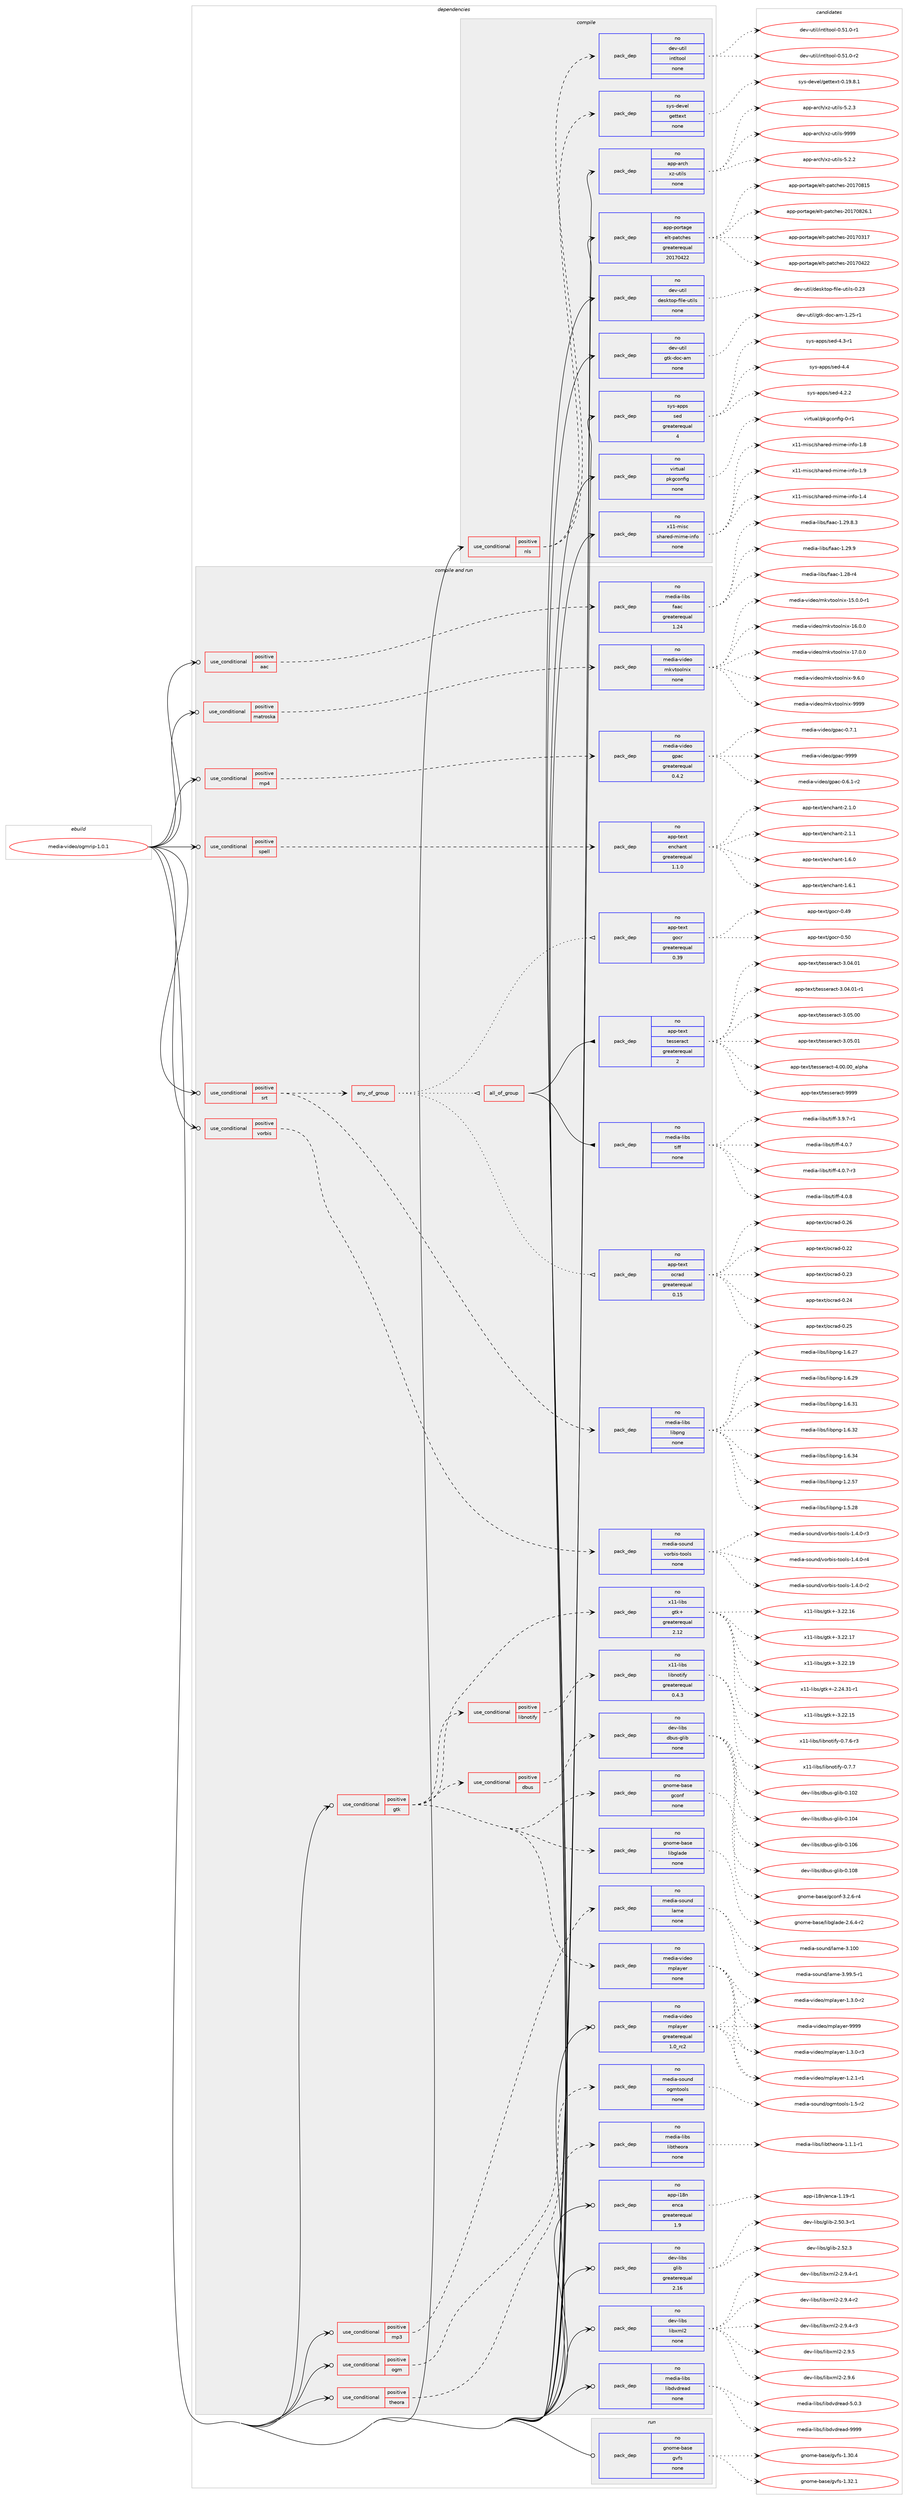 digraph prolog {

# *************
# Graph options
# *************

newrank=true;
concentrate=true;
compound=true;
graph [rankdir=LR,fontname=Helvetica,fontsize=10,ranksep=1.5];#, ranksep=2.5, nodesep=0.2];
edge  [arrowhead=vee];
node  [fontname=Helvetica,fontsize=10];

# **********
# The ebuild
# **********

subgraph cluster_leftcol {
color=gray;
rank=same;
label=<<i>ebuild</i>>;
id [label="media-video/ogmrip-1.0.1", color=red, width=4, href="../media-video/ogmrip-1.0.1.svg"];
}

# ****************
# The dependencies
# ****************

subgraph cluster_midcol {
color=gray;
label=<<i>dependencies</i>>;
subgraph cluster_compile {
fillcolor="#eeeeee";
style=filled;
label=<<i>compile</i>>;
subgraph cond97701 {
dependency396097 [label=<<TABLE BORDER="0" CELLBORDER="1" CELLSPACING="0" CELLPADDING="4"><TR><TD ROWSPAN="3" CELLPADDING="10">use_conditional</TD></TR><TR><TD>positive</TD></TR><TR><TD>nls</TD></TR></TABLE>>, shape=none, color=red];
subgraph pack291984 {
dependency396098 [label=<<TABLE BORDER="0" CELLBORDER="1" CELLSPACING="0" CELLPADDING="4" WIDTH="220"><TR><TD ROWSPAN="6" CELLPADDING="30">pack_dep</TD></TR><TR><TD WIDTH="110">no</TD></TR><TR><TD>sys-devel</TD></TR><TR><TD>gettext</TD></TR><TR><TD>none</TD></TR><TR><TD></TD></TR></TABLE>>, shape=none, color=blue];
}
dependency396097:e -> dependency396098:w [weight=20,style="dashed",arrowhead="vee"];
subgraph pack291985 {
dependency396099 [label=<<TABLE BORDER="0" CELLBORDER="1" CELLSPACING="0" CELLPADDING="4" WIDTH="220"><TR><TD ROWSPAN="6" CELLPADDING="30">pack_dep</TD></TR><TR><TD WIDTH="110">no</TD></TR><TR><TD>dev-util</TD></TR><TR><TD>intltool</TD></TR><TR><TD>none</TD></TR><TR><TD></TD></TR></TABLE>>, shape=none, color=blue];
}
dependency396097:e -> dependency396099:w [weight=20,style="dashed",arrowhead="vee"];
}
id:e -> dependency396097:w [weight=20,style="solid",arrowhead="vee"];
subgraph pack291986 {
dependency396100 [label=<<TABLE BORDER="0" CELLBORDER="1" CELLSPACING="0" CELLPADDING="4" WIDTH="220"><TR><TD ROWSPAN="6" CELLPADDING="30">pack_dep</TD></TR><TR><TD WIDTH="110">no</TD></TR><TR><TD>app-arch</TD></TR><TR><TD>xz-utils</TD></TR><TR><TD>none</TD></TR><TR><TD></TD></TR></TABLE>>, shape=none, color=blue];
}
id:e -> dependency396100:w [weight=20,style="solid",arrowhead="vee"];
subgraph pack291987 {
dependency396101 [label=<<TABLE BORDER="0" CELLBORDER="1" CELLSPACING="0" CELLPADDING="4" WIDTH="220"><TR><TD ROWSPAN="6" CELLPADDING="30">pack_dep</TD></TR><TR><TD WIDTH="110">no</TD></TR><TR><TD>app-portage</TD></TR><TR><TD>elt-patches</TD></TR><TR><TD>greaterequal</TD></TR><TR><TD>20170422</TD></TR></TABLE>>, shape=none, color=blue];
}
id:e -> dependency396101:w [weight=20,style="solid",arrowhead="vee"];
subgraph pack291988 {
dependency396102 [label=<<TABLE BORDER="0" CELLBORDER="1" CELLSPACING="0" CELLPADDING="4" WIDTH="220"><TR><TD ROWSPAN="6" CELLPADDING="30">pack_dep</TD></TR><TR><TD WIDTH="110">no</TD></TR><TR><TD>dev-util</TD></TR><TR><TD>desktop-file-utils</TD></TR><TR><TD>none</TD></TR><TR><TD></TD></TR></TABLE>>, shape=none, color=blue];
}
id:e -> dependency396102:w [weight=20,style="solid",arrowhead="vee"];
subgraph pack291989 {
dependency396103 [label=<<TABLE BORDER="0" CELLBORDER="1" CELLSPACING="0" CELLPADDING="4" WIDTH="220"><TR><TD ROWSPAN="6" CELLPADDING="30">pack_dep</TD></TR><TR><TD WIDTH="110">no</TD></TR><TR><TD>dev-util</TD></TR><TR><TD>gtk-doc-am</TD></TR><TR><TD>none</TD></TR><TR><TD></TD></TR></TABLE>>, shape=none, color=blue];
}
id:e -> dependency396103:w [weight=20,style="solid",arrowhead="vee"];
subgraph pack291990 {
dependency396104 [label=<<TABLE BORDER="0" CELLBORDER="1" CELLSPACING="0" CELLPADDING="4" WIDTH="220"><TR><TD ROWSPAN="6" CELLPADDING="30">pack_dep</TD></TR><TR><TD WIDTH="110">no</TD></TR><TR><TD>sys-apps</TD></TR><TR><TD>sed</TD></TR><TR><TD>greaterequal</TD></TR><TR><TD>4</TD></TR></TABLE>>, shape=none, color=blue];
}
id:e -> dependency396104:w [weight=20,style="solid",arrowhead="vee"];
subgraph pack291991 {
dependency396105 [label=<<TABLE BORDER="0" CELLBORDER="1" CELLSPACING="0" CELLPADDING="4" WIDTH="220"><TR><TD ROWSPAN="6" CELLPADDING="30">pack_dep</TD></TR><TR><TD WIDTH="110">no</TD></TR><TR><TD>virtual</TD></TR><TR><TD>pkgconfig</TD></TR><TR><TD>none</TD></TR><TR><TD></TD></TR></TABLE>>, shape=none, color=blue];
}
id:e -> dependency396105:w [weight=20,style="solid",arrowhead="vee"];
subgraph pack291992 {
dependency396106 [label=<<TABLE BORDER="0" CELLBORDER="1" CELLSPACING="0" CELLPADDING="4" WIDTH="220"><TR><TD ROWSPAN="6" CELLPADDING="30">pack_dep</TD></TR><TR><TD WIDTH="110">no</TD></TR><TR><TD>x11-misc</TD></TR><TR><TD>shared-mime-info</TD></TR><TR><TD>none</TD></TR><TR><TD></TD></TR></TABLE>>, shape=none, color=blue];
}
id:e -> dependency396106:w [weight=20,style="solid",arrowhead="vee"];
}
subgraph cluster_compileandrun {
fillcolor="#eeeeee";
style=filled;
label=<<i>compile and run</i>>;
subgraph cond97702 {
dependency396107 [label=<<TABLE BORDER="0" CELLBORDER="1" CELLSPACING="0" CELLPADDING="4"><TR><TD ROWSPAN="3" CELLPADDING="10">use_conditional</TD></TR><TR><TD>positive</TD></TR><TR><TD>aac</TD></TR></TABLE>>, shape=none, color=red];
subgraph pack291993 {
dependency396108 [label=<<TABLE BORDER="0" CELLBORDER="1" CELLSPACING="0" CELLPADDING="4" WIDTH="220"><TR><TD ROWSPAN="6" CELLPADDING="30">pack_dep</TD></TR><TR><TD WIDTH="110">no</TD></TR><TR><TD>media-libs</TD></TR><TR><TD>faac</TD></TR><TR><TD>greaterequal</TD></TR><TR><TD>1.24</TD></TR></TABLE>>, shape=none, color=blue];
}
dependency396107:e -> dependency396108:w [weight=20,style="dashed",arrowhead="vee"];
}
id:e -> dependency396107:w [weight=20,style="solid",arrowhead="odotvee"];
subgraph cond97703 {
dependency396109 [label=<<TABLE BORDER="0" CELLBORDER="1" CELLSPACING="0" CELLPADDING="4"><TR><TD ROWSPAN="3" CELLPADDING="10">use_conditional</TD></TR><TR><TD>positive</TD></TR><TR><TD>gtk</TD></TR></TABLE>>, shape=none, color=red];
subgraph pack291994 {
dependency396110 [label=<<TABLE BORDER="0" CELLBORDER="1" CELLSPACING="0" CELLPADDING="4" WIDTH="220"><TR><TD ROWSPAN="6" CELLPADDING="30">pack_dep</TD></TR><TR><TD WIDTH="110">no</TD></TR><TR><TD>x11-libs</TD></TR><TR><TD>gtk+</TD></TR><TR><TD>greaterequal</TD></TR><TR><TD>2.12</TD></TR></TABLE>>, shape=none, color=blue];
}
dependency396109:e -> dependency396110:w [weight=20,style="dashed",arrowhead="vee"];
subgraph pack291995 {
dependency396111 [label=<<TABLE BORDER="0" CELLBORDER="1" CELLSPACING="0" CELLPADDING="4" WIDTH="220"><TR><TD ROWSPAN="6" CELLPADDING="30">pack_dep</TD></TR><TR><TD WIDTH="110">no</TD></TR><TR><TD>gnome-base</TD></TR><TR><TD>libglade</TD></TR><TR><TD>none</TD></TR><TR><TD></TD></TR></TABLE>>, shape=none, color=blue];
}
dependency396109:e -> dependency396111:w [weight=20,style="dashed",arrowhead="vee"];
subgraph pack291996 {
dependency396112 [label=<<TABLE BORDER="0" CELLBORDER="1" CELLSPACING="0" CELLPADDING="4" WIDTH="220"><TR><TD ROWSPAN="6" CELLPADDING="30">pack_dep</TD></TR><TR><TD WIDTH="110">no</TD></TR><TR><TD>gnome-base</TD></TR><TR><TD>gconf</TD></TR><TR><TD>none</TD></TR><TR><TD></TD></TR></TABLE>>, shape=none, color=blue];
}
dependency396109:e -> dependency396112:w [weight=20,style="dashed",arrowhead="vee"];
subgraph cond97704 {
dependency396113 [label=<<TABLE BORDER="0" CELLBORDER="1" CELLSPACING="0" CELLPADDING="4"><TR><TD ROWSPAN="3" CELLPADDING="10">use_conditional</TD></TR><TR><TD>positive</TD></TR><TR><TD>dbus</TD></TR></TABLE>>, shape=none, color=red];
subgraph pack291997 {
dependency396114 [label=<<TABLE BORDER="0" CELLBORDER="1" CELLSPACING="0" CELLPADDING="4" WIDTH="220"><TR><TD ROWSPAN="6" CELLPADDING="30">pack_dep</TD></TR><TR><TD WIDTH="110">no</TD></TR><TR><TD>dev-libs</TD></TR><TR><TD>dbus-glib</TD></TR><TR><TD>none</TD></TR><TR><TD></TD></TR></TABLE>>, shape=none, color=blue];
}
dependency396113:e -> dependency396114:w [weight=20,style="dashed",arrowhead="vee"];
}
dependency396109:e -> dependency396113:w [weight=20,style="dashed",arrowhead="vee"];
subgraph cond97705 {
dependency396115 [label=<<TABLE BORDER="0" CELLBORDER="1" CELLSPACING="0" CELLPADDING="4"><TR><TD ROWSPAN="3" CELLPADDING="10">use_conditional</TD></TR><TR><TD>positive</TD></TR><TR><TD>libnotify</TD></TR></TABLE>>, shape=none, color=red];
subgraph pack291998 {
dependency396116 [label=<<TABLE BORDER="0" CELLBORDER="1" CELLSPACING="0" CELLPADDING="4" WIDTH="220"><TR><TD ROWSPAN="6" CELLPADDING="30">pack_dep</TD></TR><TR><TD WIDTH="110">no</TD></TR><TR><TD>x11-libs</TD></TR><TR><TD>libnotify</TD></TR><TR><TD>greaterequal</TD></TR><TR><TD>0.4.3</TD></TR></TABLE>>, shape=none, color=blue];
}
dependency396115:e -> dependency396116:w [weight=20,style="dashed",arrowhead="vee"];
}
dependency396109:e -> dependency396115:w [weight=20,style="dashed",arrowhead="vee"];
subgraph pack291999 {
dependency396117 [label=<<TABLE BORDER="0" CELLBORDER="1" CELLSPACING="0" CELLPADDING="4" WIDTH="220"><TR><TD ROWSPAN="6" CELLPADDING="30">pack_dep</TD></TR><TR><TD WIDTH="110">no</TD></TR><TR><TD>media-video</TD></TR><TR><TD>mplayer</TD></TR><TR><TD>none</TD></TR><TR><TD></TD></TR></TABLE>>, shape=none, color=blue];
}
dependency396109:e -> dependency396117:w [weight=20,style="dashed",arrowhead="vee"];
}
id:e -> dependency396109:w [weight=20,style="solid",arrowhead="odotvee"];
subgraph cond97706 {
dependency396118 [label=<<TABLE BORDER="0" CELLBORDER="1" CELLSPACING="0" CELLPADDING="4"><TR><TD ROWSPAN="3" CELLPADDING="10">use_conditional</TD></TR><TR><TD>positive</TD></TR><TR><TD>matroska</TD></TR></TABLE>>, shape=none, color=red];
subgraph pack292000 {
dependency396119 [label=<<TABLE BORDER="0" CELLBORDER="1" CELLSPACING="0" CELLPADDING="4" WIDTH="220"><TR><TD ROWSPAN="6" CELLPADDING="30">pack_dep</TD></TR><TR><TD WIDTH="110">no</TD></TR><TR><TD>media-video</TD></TR><TR><TD>mkvtoolnix</TD></TR><TR><TD>none</TD></TR><TR><TD></TD></TR></TABLE>>, shape=none, color=blue];
}
dependency396118:e -> dependency396119:w [weight=20,style="dashed",arrowhead="vee"];
}
id:e -> dependency396118:w [weight=20,style="solid",arrowhead="odotvee"];
subgraph cond97707 {
dependency396120 [label=<<TABLE BORDER="0" CELLBORDER="1" CELLSPACING="0" CELLPADDING="4"><TR><TD ROWSPAN="3" CELLPADDING="10">use_conditional</TD></TR><TR><TD>positive</TD></TR><TR><TD>mp3</TD></TR></TABLE>>, shape=none, color=red];
subgraph pack292001 {
dependency396121 [label=<<TABLE BORDER="0" CELLBORDER="1" CELLSPACING="0" CELLPADDING="4" WIDTH="220"><TR><TD ROWSPAN="6" CELLPADDING="30">pack_dep</TD></TR><TR><TD WIDTH="110">no</TD></TR><TR><TD>media-sound</TD></TR><TR><TD>lame</TD></TR><TR><TD>none</TD></TR><TR><TD></TD></TR></TABLE>>, shape=none, color=blue];
}
dependency396120:e -> dependency396121:w [weight=20,style="dashed",arrowhead="vee"];
}
id:e -> dependency396120:w [weight=20,style="solid",arrowhead="odotvee"];
subgraph cond97708 {
dependency396122 [label=<<TABLE BORDER="0" CELLBORDER="1" CELLSPACING="0" CELLPADDING="4"><TR><TD ROWSPAN="3" CELLPADDING="10">use_conditional</TD></TR><TR><TD>positive</TD></TR><TR><TD>mp4</TD></TR></TABLE>>, shape=none, color=red];
subgraph pack292002 {
dependency396123 [label=<<TABLE BORDER="0" CELLBORDER="1" CELLSPACING="0" CELLPADDING="4" WIDTH="220"><TR><TD ROWSPAN="6" CELLPADDING="30">pack_dep</TD></TR><TR><TD WIDTH="110">no</TD></TR><TR><TD>media-video</TD></TR><TR><TD>gpac</TD></TR><TR><TD>greaterequal</TD></TR><TR><TD>0.4.2</TD></TR></TABLE>>, shape=none, color=blue];
}
dependency396122:e -> dependency396123:w [weight=20,style="dashed",arrowhead="vee"];
}
id:e -> dependency396122:w [weight=20,style="solid",arrowhead="odotvee"];
subgraph cond97709 {
dependency396124 [label=<<TABLE BORDER="0" CELLBORDER="1" CELLSPACING="0" CELLPADDING="4"><TR><TD ROWSPAN="3" CELLPADDING="10">use_conditional</TD></TR><TR><TD>positive</TD></TR><TR><TD>ogm</TD></TR></TABLE>>, shape=none, color=red];
subgraph pack292003 {
dependency396125 [label=<<TABLE BORDER="0" CELLBORDER="1" CELLSPACING="0" CELLPADDING="4" WIDTH="220"><TR><TD ROWSPAN="6" CELLPADDING="30">pack_dep</TD></TR><TR><TD WIDTH="110">no</TD></TR><TR><TD>media-sound</TD></TR><TR><TD>ogmtools</TD></TR><TR><TD>none</TD></TR><TR><TD></TD></TR></TABLE>>, shape=none, color=blue];
}
dependency396124:e -> dependency396125:w [weight=20,style="dashed",arrowhead="vee"];
}
id:e -> dependency396124:w [weight=20,style="solid",arrowhead="odotvee"];
subgraph cond97710 {
dependency396126 [label=<<TABLE BORDER="0" CELLBORDER="1" CELLSPACING="0" CELLPADDING="4"><TR><TD ROWSPAN="3" CELLPADDING="10">use_conditional</TD></TR><TR><TD>positive</TD></TR><TR><TD>spell</TD></TR></TABLE>>, shape=none, color=red];
subgraph pack292004 {
dependency396127 [label=<<TABLE BORDER="0" CELLBORDER="1" CELLSPACING="0" CELLPADDING="4" WIDTH="220"><TR><TD ROWSPAN="6" CELLPADDING="30">pack_dep</TD></TR><TR><TD WIDTH="110">no</TD></TR><TR><TD>app-text</TD></TR><TR><TD>enchant</TD></TR><TR><TD>greaterequal</TD></TR><TR><TD>1.1.0</TD></TR></TABLE>>, shape=none, color=blue];
}
dependency396126:e -> dependency396127:w [weight=20,style="dashed",arrowhead="vee"];
}
id:e -> dependency396126:w [weight=20,style="solid",arrowhead="odotvee"];
subgraph cond97711 {
dependency396128 [label=<<TABLE BORDER="0" CELLBORDER="1" CELLSPACING="0" CELLPADDING="4"><TR><TD ROWSPAN="3" CELLPADDING="10">use_conditional</TD></TR><TR><TD>positive</TD></TR><TR><TD>srt</TD></TR></TABLE>>, shape=none, color=red];
subgraph any6232 {
dependency396129 [label=<<TABLE BORDER="0" CELLBORDER="1" CELLSPACING="0" CELLPADDING="4"><TR><TD CELLPADDING="10">any_of_group</TD></TR></TABLE>>, shape=none, color=red];subgraph all183 {
dependency396130 [label=<<TABLE BORDER="0" CELLBORDER="1" CELLSPACING="0" CELLPADDING="4"><TR><TD CELLPADDING="10">all_of_group</TD></TR></TABLE>>, shape=none, color=red];subgraph pack292005 {
dependency396131 [label=<<TABLE BORDER="0" CELLBORDER="1" CELLSPACING="0" CELLPADDING="4" WIDTH="220"><TR><TD ROWSPAN="6" CELLPADDING="30">pack_dep</TD></TR><TR><TD WIDTH="110">no</TD></TR><TR><TD>app-text</TD></TR><TR><TD>tesseract</TD></TR><TR><TD>greaterequal</TD></TR><TR><TD>2</TD></TR></TABLE>>, shape=none, color=blue];
}
dependency396130:e -> dependency396131:w [weight=20,style="solid",arrowhead="inv"];
subgraph pack292006 {
dependency396132 [label=<<TABLE BORDER="0" CELLBORDER="1" CELLSPACING="0" CELLPADDING="4" WIDTH="220"><TR><TD ROWSPAN="6" CELLPADDING="30">pack_dep</TD></TR><TR><TD WIDTH="110">no</TD></TR><TR><TD>media-libs</TD></TR><TR><TD>tiff</TD></TR><TR><TD>none</TD></TR><TR><TD></TD></TR></TABLE>>, shape=none, color=blue];
}
dependency396130:e -> dependency396132:w [weight=20,style="solid",arrowhead="inv"];
}
dependency396129:e -> dependency396130:w [weight=20,style="dotted",arrowhead="oinv"];
subgraph pack292007 {
dependency396133 [label=<<TABLE BORDER="0" CELLBORDER="1" CELLSPACING="0" CELLPADDING="4" WIDTH="220"><TR><TD ROWSPAN="6" CELLPADDING="30">pack_dep</TD></TR><TR><TD WIDTH="110">no</TD></TR><TR><TD>app-text</TD></TR><TR><TD>gocr</TD></TR><TR><TD>greaterequal</TD></TR><TR><TD>0.39</TD></TR></TABLE>>, shape=none, color=blue];
}
dependency396129:e -> dependency396133:w [weight=20,style="dotted",arrowhead="oinv"];
subgraph pack292008 {
dependency396134 [label=<<TABLE BORDER="0" CELLBORDER="1" CELLSPACING="0" CELLPADDING="4" WIDTH="220"><TR><TD ROWSPAN="6" CELLPADDING="30">pack_dep</TD></TR><TR><TD WIDTH="110">no</TD></TR><TR><TD>app-text</TD></TR><TR><TD>ocrad</TD></TR><TR><TD>greaterequal</TD></TR><TR><TD>0.15</TD></TR></TABLE>>, shape=none, color=blue];
}
dependency396129:e -> dependency396134:w [weight=20,style="dotted",arrowhead="oinv"];
}
dependency396128:e -> dependency396129:w [weight=20,style="dashed",arrowhead="vee"];
subgraph pack292009 {
dependency396135 [label=<<TABLE BORDER="0" CELLBORDER="1" CELLSPACING="0" CELLPADDING="4" WIDTH="220"><TR><TD ROWSPAN="6" CELLPADDING="30">pack_dep</TD></TR><TR><TD WIDTH="110">no</TD></TR><TR><TD>media-libs</TD></TR><TR><TD>libpng</TD></TR><TR><TD>none</TD></TR><TR><TD></TD></TR></TABLE>>, shape=none, color=blue];
}
dependency396128:e -> dependency396135:w [weight=20,style="dashed",arrowhead="vee"];
}
id:e -> dependency396128:w [weight=20,style="solid",arrowhead="odotvee"];
subgraph cond97712 {
dependency396136 [label=<<TABLE BORDER="0" CELLBORDER="1" CELLSPACING="0" CELLPADDING="4"><TR><TD ROWSPAN="3" CELLPADDING="10">use_conditional</TD></TR><TR><TD>positive</TD></TR><TR><TD>theora</TD></TR></TABLE>>, shape=none, color=red];
subgraph pack292010 {
dependency396137 [label=<<TABLE BORDER="0" CELLBORDER="1" CELLSPACING="0" CELLPADDING="4" WIDTH="220"><TR><TD ROWSPAN="6" CELLPADDING="30">pack_dep</TD></TR><TR><TD WIDTH="110">no</TD></TR><TR><TD>media-libs</TD></TR><TR><TD>libtheora</TD></TR><TR><TD>none</TD></TR><TR><TD></TD></TR></TABLE>>, shape=none, color=blue];
}
dependency396136:e -> dependency396137:w [weight=20,style="dashed",arrowhead="vee"];
}
id:e -> dependency396136:w [weight=20,style="solid",arrowhead="odotvee"];
subgraph cond97713 {
dependency396138 [label=<<TABLE BORDER="0" CELLBORDER="1" CELLSPACING="0" CELLPADDING="4"><TR><TD ROWSPAN="3" CELLPADDING="10">use_conditional</TD></TR><TR><TD>positive</TD></TR><TR><TD>vorbis</TD></TR></TABLE>>, shape=none, color=red];
subgraph pack292011 {
dependency396139 [label=<<TABLE BORDER="0" CELLBORDER="1" CELLSPACING="0" CELLPADDING="4" WIDTH="220"><TR><TD ROWSPAN="6" CELLPADDING="30">pack_dep</TD></TR><TR><TD WIDTH="110">no</TD></TR><TR><TD>media-sound</TD></TR><TR><TD>vorbis-tools</TD></TR><TR><TD>none</TD></TR><TR><TD></TD></TR></TABLE>>, shape=none, color=blue];
}
dependency396138:e -> dependency396139:w [weight=20,style="dashed",arrowhead="vee"];
}
id:e -> dependency396138:w [weight=20,style="solid",arrowhead="odotvee"];
subgraph pack292012 {
dependency396140 [label=<<TABLE BORDER="0" CELLBORDER="1" CELLSPACING="0" CELLPADDING="4" WIDTH="220"><TR><TD ROWSPAN="6" CELLPADDING="30">pack_dep</TD></TR><TR><TD WIDTH="110">no</TD></TR><TR><TD>app-i18n</TD></TR><TR><TD>enca</TD></TR><TR><TD>greaterequal</TD></TR><TR><TD>1.9</TD></TR></TABLE>>, shape=none, color=blue];
}
id:e -> dependency396140:w [weight=20,style="solid",arrowhead="odotvee"];
subgraph pack292013 {
dependency396141 [label=<<TABLE BORDER="0" CELLBORDER="1" CELLSPACING="0" CELLPADDING="4" WIDTH="220"><TR><TD ROWSPAN="6" CELLPADDING="30">pack_dep</TD></TR><TR><TD WIDTH="110">no</TD></TR><TR><TD>dev-libs</TD></TR><TR><TD>glib</TD></TR><TR><TD>greaterequal</TD></TR><TR><TD>2.16</TD></TR></TABLE>>, shape=none, color=blue];
}
id:e -> dependency396141:w [weight=20,style="solid",arrowhead="odotvee"];
subgraph pack292014 {
dependency396142 [label=<<TABLE BORDER="0" CELLBORDER="1" CELLSPACING="0" CELLPADDING="4" WIDTH="220"><TR><TD ROWSPAN="6" CELLPADDING="30">pack_dep</TD></TR><TR><TD WIDTH="110">no</TD></TR><TR><TD>dev-libs</TD></TR><TR><TD>libxml2</TD></TR><TR><TD>none</TD></TR><TR><TD></TD></TR></TABLE>>, shape=none, color=blue];
}
id:e -> dependency396142:w [weight=20,style="solid",arrowhead="odotvee"];
subgraph pack292015 {
dependency396143 [label=<<TABLE BORDER="0" CELLBORDER="1" CELLSPACING="0" CELLPADDING="4" WIDTH="220"><TR><TD ROWSPAN="6" CELLPADDING="30">pack_dep</TD></TR><TR><TD WIDTH="110">no</TD></TR><TR><TD>media-libs</TD></TR><TR><TD>libdvdread</TD></TR><TR><TD>none</TD></TR><TR><TD></TD></TR></TABLE>>, shape=none, color=blue];
}
id:e -> dependency396143:w [weight=20,style="solid",arrowhead="odotvee"];
subgraph pack292016 {
dependency396144 [label=<<TABLE BORDER="0" CELLBORDER="1" CELLSPACING="0" CELLPADDING="4" WIDTH="220"><TR><TD ROWSPAN="6" CELLPADDING="30">pack_dep</TD></TR><TR><TD WIDTH="110">no</TD></TR><TR><TD>media-video</TD></TR><TR><TD>mplayer</TD></TR><TR><TD>greaterequal</TD></TR><TR><TD>1.0_rc2</TD></TR></TABLE>>, shape=none, color=blue];
}
id:e -> dependency396144:w [weight=20,style="solid",arrowhead="odotvee"];
}
subgraph cluster_run {
fillcolor="#eeeeee";
style=filled;
label=<<i>run</i>>;
subgraph pack292017 {
dependency396145 [label=<<TABLE BORDER="0" CELLBORDER="1" CELLSPACING="0" CELLPADDING="4" WIDTH="220"><TR><TD ROWSPAN="6" CELLPADDING="30">pack_dep</TD></TR><TR><TD WIDTH="110">no</TD></TR><TR><TD>gnome-base</TD></TR><TR><TD>gvfs</TD></TR><TR><TD>none</TD></TR><TR><TD></TD></TR></TABLE>>, shape=none, color=blue];
}
id:e -> dependency396145:w [weight=20,style="solid",arrowhead="odot"];
}
}

# **************
# The candidates
# **************

subgraph cluster_choices {
rank=same;
color=gray;
label=<<i>candidates</i>>;

subgraph choice291984 {
color=black;
nodesep=1;
choice1151211154510010111810110847103101116116101120116454846495746564649 [label="sys-devel/gettext-0.19.8.1", color=red, width=4,href="../sys-devel/gettext-0.19.8.1.svg"];
dependency396098:e -> choice1151211154510010111810110847103101116116101120116454846495746564649:w [style=dotted,weight="100"];
}
subgraph choice291985 {
color=black;
nodesep=1;
choice1001011184511711610510847105110116108116111111108454846534946484511449 [label="dev-util/intltool-0.51.0-r1", color=red, width=4,href="../dev-util/intltool-0.51.0-r1.svg"];
choice1001011184511711610510847105110116108116111111108454846534946484511450 [label="dev-util/intltool-0.51.0-r2", color=red, width=4,href="../dev-util/intltool-0.51.0-r2.svg"];
dependency396099:e -> choice1001011184511711610510847105110116108116111111108454846534946484511449:w [style=dotted,weight="100"];
dependency396099:e -> choice1001011184511711610510847105110116108116111111108454846534946484511450:w [style=dotted,weight="100"];
}
subgraph choice291986 {
color=black;
nodesep=1;
choice971121124597114991044712012245117116105108115455346504650 [label="app-arch/xz-utils-5.2.2", color=red, width=4,href="../app-arch/xz-utils-5.2.2.svg"];
choice971121124597114991044712012245117116105108115455346504651 [label="app-arch/xz-utils-5.2.3", color=red, width=4,href="../app-arch/xz-utils-5.2.3.svg"];
choice9711211245971149910447120122451171161051081154557575757 [label="app-arch/xz-utils-9999", color=red, width=4,href="../app-arch/xz-utils-9999.svg"];
dependency396100:e -> choice971121124597114991044712012245117116105108115455346504650:w [style=dotted,weight="100"];
dependency396100:e -> choice971121124597114991044712012245117116105108115455346504651:w [style=dotted,weight="100"];
dependency396100:e -> choice9711211245971149910447120122451171161051081154557575757:w [style=dotted,weight="100"];
}
subgraph choice291987 {
color=black;
nodesep=1;
choice97112112451121111141169710310147101108116451129711699104101115455048495548514955 [label="app-portage/elt-patches-20170317", color=red, width=4,href="../app-portage/elt-patches-20170317.svg"];
choice97112112451121111141169710310147101108116451129711699104101115455048495548525050 [label="app-portage/elt-patches-20170422", color=red, width=4,href="../app-portage/elt-patches-20170422.svg"];
choice97112112451121111141169710310147101108116451129711699104101115455048495548564953 [label="app-portage/elt-patches-20170815", color=red, width=4,href="../app-portage/elt-patches-20170815.svg"];
choice971121124511211111411697103101471011081164511297116991041011154550484955485650544649 [label="app-portage/elt-patches-20170826.1", color=red, width=4,href="../app-portage/elt-patches-20170826.1.svg"];
dependency396101:e -> choice97112112451121111141169710310147101108116451129711699104101115455048495548514955:w [style=dotted,weight="100"];
dependency396101:e -> choice97112112451121111141169710310147101108116451129711699104101115455048495548525050:w [style=dotted,weight="100"];
dependency396101:e -> choice97112112451121111141169710310147101108116451129711699104101115455048495548564953:w [style=dotted,weight="100"];
dependency396101:e -> choice971121124511211111411697103101471011081164511297116991041011154550484955485650544649:w [style=dotted,weight="100"];
}
subgraph choice291988 {
color=black;
nodesep=1;
choice100101118451171161051084710010111510711611111245102105108101451171161051081154548465051 [label="dev-util/desktop-file-utils-0.23", color=red, width=4,href="../dev-util/desktop-file-utils-0.23.svg"];
dependency396102:e -> choice100101118451171161051084710010111510711611111245102105108101451171161051081154548465051:w [style=dotted,weight="100"];
}
subgraph choice291989 {
color=black;
nodesep=1;
choice10010111845117116105108471031161074510011199459710945494650534511449 [label="dev-util/gtk-doc-am-1.25-r1", color=red, width=4,href="../dev-util/gtk-doc-am-1.25-r1.svg"];
dependency396103:e -> choice10010111845117116105108471031161074510011199459710945494650534511449:w [style=dotted,weight="100"];
}
subgraph choice291990 {
color=black;
nodesep=1;
choice115121115459711211211547115101100455246504650 [label="sys-apps/sed-4.2.2", color=red, width=4,href="../sys-apps/sed-4.2.2.svg"];
choice115121115459711211211547115101100455246514511449 [label="sys-apps/sed-4.3-r1", color=red, width=4,href="../sys-apps/sed-4.3-r1.svg"];
choice11512111545971121121154711510110045524652 [label="sys-apps/sed-4.4", color=red, width=4,href="../sys-apps/sed-4.4.svg"];
dependency396104:e -> choice115121115459711211211547115101100455246504650:w [style=dotted,weight="100"];
dependency396104:e -> choice115121115459711211211547115101100455246514511449:w [style=dotted,weight="100"];
dependency396104:e -> choice11512111545971121121154711510110045524652:w [style=dotted,weight="100"];
}
subgraph choice291991 {
color=black;
nodesep=1;
choice11810511411611797108471121071039911111010210510345484511449 [label="virtual/pkgconfig-0-r1", color=red, width=4,href="../virtual/pkgconfig-0-r1.svg"];
dependency396105:e -> choice11810511411611797108471121071039911111010210510345484511449:w [style=dotted,weight="100"];
}
subgraph choice291992 {
color=black;
nodesep=1;
choice120494945109105115994711510497114101100451091051091014510511010211145494652 [label="x11-misc/shared-mime-info-1.4", color=red, width=4,href="../x11-misc/shared-mime-info-1.4.svg"];
choice120494945109105115994711510497114101100451091051091014510511010211145494656 [label="x11-misc/shared-mime-info-1.8", color=red, width=4,href="../x11-misc/shared-mime-info-1.8.svg"];
choice120494945109105115994711510497114101100451091051091014510511010211145494657 [label="x11-misc/shared-mime-info-1.9", color=red, width=4,href="../x11-misc/shared-mime-info-1.9.svg"];
dependency396106:e -> choice120494945109105115994711510497114101100451091051091014510511010211145494652:w [style=dotted,weight="100"];
dependency396106:e -> choice120494945109105115994711510497114101100451091051091014510511010211145494656:w [style=dotted,weight="100"];
dependency396106:e -> choice120494945109105115994711510497114101100451091051091014510511010211145494657:w [style=dotted,weight="100"];
}
subgraph choice291993 {
color=black;
nodesep=1;
choice1091011001059745108105981154710297979945494650564511452 [label="media-libs/faac-1.28-r4", color=red, width=4,href="../media-libs/faac-1.28-r4.svg"];
choice10910110010597451081059811547102979799454946505746564651 [label="media-libs/faac-1.29.8.3", color=red, width=4,href="../media-libs/faac-1.29.8.3.svg"];
choice1091011001059745108105981154710297979945494650574657 [label="media-libs/faac-1.29.9", color=red, width=4,href="../media-libs/faac-1.29.9.svg"];
dependency396108:e -> choice1091011001059745108105981154710297979945494650564511452:w [style=dotted,weight="100"];
dependency396108:e -> choice10910110010597451081059811547102979799454946505746564651:w [style=dotted,weight="100"];
dependency396108:e -> choice1091011001059745108105981154710297979945494650574657:w [style=dotted,weight="100"];
}
subgraph choice291994 {
color=black;
nodesep=1;
choice12049494510810598115471031161074345504650524651494511449 [label="x11-libs/gtk+-2.24.31-r1", color=red, width=4,href="../x11-libs/gtk+-2.24.31-r1.svg"];
choice1204949451081059811547103116107434551465050464953 [label="x11-libs/gtk+-3.22.15", color=red, width=4,href="../x11-libs/gtk+-3.22.15.svg"];
choice1204949451081059811547103116107434551465050464954 [label="x11-libs/gtk+-3.22.16", color=red, width=4,href="../x11-libs/gtk+-3.22.16.svg"];
choice1204949451081059811547103116107434551465050464955 [label="x11-libs/gtk+-3.22.17", color=red, width=4,href="../x11-libs/gtk+-3.22.17.svg"];
choice1204949451081059811547103116107434551465050464957 [label="x11-libs/gtk+-3.22.19", color=red, width=4,href="../x11-libs/gtk+-3.22.19.svg"];
dependency396110:e -> choice12049494510810598115471031161074345504650524651494511449:w [style=dotted,weight="100"];
dependency396110:e -> choice1204949451081059811547103116107434551465050464953:w [style=dotted,weight="100"];
dependency396110:e -> choice1204949451081059811547103116107434551465050464954:w [style=dotted,weight="100"];
dependency396110:e -> choice1204949451081059811547103116107434551465050464955:w [style=dotted,weight="100"];
dependency396110:e -> choice1204949451081059811547103116107434551465050464957:w [style=dotted,weight="100"];
}
subgraph choice291995 {
color=black;
nodesep=1;
choice1031101111091014598971151014710810598103108971001014550465446524511450 [label="gnome-base/libglade-2.6.4-r2", color=red, width=4,href="../gnome-base/libglade-2.6.4-r2.svg"];
dependency396111:e -> choice1031101111091014598971151014710810598103108971001014550465446524511450:w [style=dotted,weight="100"];
}
subgraph choice291996 {
color=black;
nodesep=1;
choice10311011110910145989711510147103991111101024551465046544511452 [label="gnome-base/gconf-3.2.6-r4", color=red, width=4,href="../gnome-base/gconf-3.2.6-r4.svg"];
dependency396112:e -> choice10311011110910145989711510147103991111101024551465046544511452:w [style=dotted,weight="100"];
}
subgraph choice291997 {
color=black;
nodesep=1;
choice100101118451081059811547100981171154510310810598454846494850 [label="dev-libs/dbus-glib-0.102", color=red, width=4,href="../dev-libs/dbus-glib-0.102.svg"];
choice100101118451081059811547100981171154510310810598454846494852 [label="dev-libs/dbus-glib-0.104", color=red, width=4,href="../dev-libs/dbus-glib-0.104.svg"];
choice100101118451081059811547100981171154510310810598454846494854 [label="dev-libs/dbus-glib-0.106", color=red, width=4,href="../dev-libs/dbus-glib-0.106.svg"];
choice100101118451081059811547100981171154510310810598454846494856 [label="dev-libs/dbus-glib-0.108", color=red, width=4,href="../dev-libs/dbus-glib-0.108.svg"];
dependency396114:e -> choice100101118451081059811547100981171154510310810598454846494850:w [style=dotted,weight="100"];
dependency396114:e -> choice100101118451081059811547100981171154510310810598454846494852:w [style=dotted,weight="100"];
dependency396114:e -> choice100101118451081059811547100981171154510310810598454846494854:w [style=dotted,weight="100"];
dependency396114:e -> choice100101118451081059811547100981171154510310810598454846494856:w [style=dotted,weight="100"];
}
subgraph choice291998 {
color=black;
nodesep=1;
choice1204949451081059811547108105981101111161051021214548465546544511451 [label="x11-libs/libnotify-0.7.6-r3", color=red, width=4,href="../x11-libs/libnotify-0.7.6-r3.svg"];
choice120494945108105981154710810598110111116105102121454846554655 [label="x11-libs/libnotify-0.7.7", color=red, width=4,href="../x11-libs/libnotify-0.7.7.svg"];
dependency396116:e -> choice1204949451081059811547108105981101111161051021214548465546544511451:w [style=dotted,weight="100"];
dependency396116:e -> choice120494945108105981154710810598110111116105102121454846554655:w [style=dotted,weight="100"];
}
subgraph choice291999 {
color=black;
nodesep=1;
choice109101100105974511810510010111147109112108971211011144549465046494511449 [label="media-video/mplayer-1.2.1-r1", color=red, width=4,href="../media-video/mplayer-1.2.1-r1.svg"];
choice109101100105974511810510010111147109112108971211011144549465146484511450 [label="media-video/mplayer-1.3.0-r2", color=red, width=4,href="../media-video/mplayer-1.3.0-r2.svg"];
choice109101100105974511810510010111147109112108971211011144549465146484511451 [label="media-video/mplayer-1.3.0-r3", color=red, width=4,href="../media-video/mplayer-1.3.0-r3.svg"];
choice109101100105974511810510010111147109112108971211011144557575757 [label="media-video/mplayer-9999", color=red, width=4,href="../media-video/mplayer-9999.svg"];
dependency396117:e -> choice109101100105974511810510010111147109112108971211011144549465046494511449:w [style=dotted,weight="100"];
dependency396117:e -> choice109101100105974511810510010111147109112108971211011144549465146484511450:w [style=dotted,weight="100"];
dependency396117:e -> choice109101100105974511810510010111147109112108971211011144549465146484511451:w [style=dotted,weight="100"];
dependency396117:e -> choice109101100105974511810510010111147109112108971211011144557575757:w [style=dotted,weight="100"];
}
subgraph choice292000 {
color=black;
nodesep=1;
choice109101100105974511810510010111147109107118116111111108110105120454953464846484511449 [label="media-video/mkvtoolnix-15.0.0-r1", color=red, width=4,href="../media-video/mkvtoolnix-15.0.0-r1.svg"];
choice10910110010597451181051001011114710910711811611111110811010512045495446484648 [label="media-video/mkvtoolnix-16.0.0", color=red, width=4,href="../media-video/mkvtoolnix-16.0.0.svg"];
choice10910110010597451181051001011114710910711811611111110811010512045495546484648 [label="media-video/mkvtoolnix-17.0.0", color=red, width=4,href="../media-video/mkvtoolnix-17.0.0.svg"];
choice109101100105974511810510010111147109107118116111111108110105120455746544648 [label="media-video/mkvtoolnix-9.6.0", color=red, width=4,href="../media-video/mkvtoolnix-9.6.0.svg"];
choice1091011001059745118105100101111471091071181161111111081101051204557575757 [label="media-video/mkvtoolnix-9999", color=red, width=4,href="../media-video/mkvtoolnix-9999.svg"];
dependency396119:e -> choice109101100105974511810510010111147109107118116111111108110105120454953464846484511449:w [style=dotted,weight="100"];
dependency396119:e -> choice10910110010597451181051001011114710910711811611111110811010512045495446484648:w [style=dotted,weight="100"];
dependency396119:e -> choice10910110010597451181051001011114710910711811611111110811010512045495546484648:w [style=dotted,weight="100"];
dependency396119:e -> choice109101100105974511810510010111147109107118116111111108110105120455746544648:w [style=dotted,weight="100"];
dependency396119:e -> choice1091011001059745118105100101111471091071181161111111081101051204557575757:w [style=dotted,weight="100"];
}
subgraph choice292001 {
color=black;
nodesep=1;
choice10910110010597451151111171101004710897109101455146494848 [label="media-sound/lame-3.100", color=red, width=4,href="../media-sound/lame-3.100.svg"];
choice10910110010597451151111171101004710897109101455146575746534511449 [label="media-sound/lame-3.99.5-r1", color=red, width=4,href="../media-sound/lame-3.99.5-r1.svg"];
dependency396121:e -> choice10910110010597451151111171101004710897109101455146494848:w [style=dotted,weight="100"];
dependency396121:e -> choice10910110010597451151111171101004710897109101455146575746534511449:w [style=dotted,weight="100"];
}
subgraph choice292002 {
color=black;
nodesep=1;
choice10910110010597451181051001011114710311297994548465446494511450 [label="media-video/gpac-0.6.1-r2", color=red, width=4,href="../media-video/gpac-0.6.1-r2.svg"];
choice1091011001059745118105100101111471031129799454846554649 [label="media-video/gpac-0.7.1", color=red, width=4,href="../media-video/gpac-0.7.1.svg"];
choice10910110010597451181051001011114710311297994557575757 [label="media-video/gpac-9999", color=red, width=4,href="../media-video/gpac-9999.svg"];
dependency396123:e -> choice10910110010597451181051001011114710311297994548465446494511450:w [style=dotted,weight="100"];
dependency396123:e -> choice1091011001059745118105100101111471031129799454846554649:w [style=dotted,weight="100"];
dependency396123:e -> choice10910110010597451181051001011114710311297994557575757:w [style=dotted,weight="100"];
}
subgraph choice292003 {
color=black;
nodesep=1;
choice109101100105974511511111711010047111103109116111111108115454946534511450 [label="media-sound/ogmtools-1.5-r2", color=red, width=4,href="../media-sound/ogmtools-1.5-r2.svg"];
dependency396125:e -> choice109101100105974511511111711010047111103109116111111108115454946534511450:w [style=dotted,weight="100"];
}
subgraph choice292004 {
color=black;
nodesep=1;
choice9711211245116101120116471011109910497110116454946544648 [label="app-text/enchant-1.6.0", color=red, width=4,href="../app-text/enchant-1.6.0.svg"];
choice9711211245116101120116471011109910497110116454946544649 [label="app-text/enchant-1.6.1", color=red, width=4,href="../app-text/enchant-1.6.1.svg"];
choice9711211245116101120116471011109910497110116455046494648 [label="app-text/enchant-2.1.0", color=red, width=4,href="../app-text/enchant-2.1.0.svg"];
choice9711211245116101120116471011109910497110116455046494649 [label="app-text/enchant-2.1.1", color=red, width=4,href="../app-text/enchant-2.1.1.svg"];
dependency396127:e -> choice9711211245116101120116471011109910497110116454946544648:w [style=dotted,weight="100"];
dependency396127:e -> choice9711211245116101120116471011109910497110116454946544649:w [style=dotted,weight="100"];
dependency396127:e -> choice9711211245116101120116471011109910497110116455046494648:w [style=dotted,weight="100"];
dependency396127:e -> choice9711211245116101120116471011109910497110116455046494649:w [style=dotted,weight="100"];
}
subgraph choice292005 {
color=black;
nodesep=1;
choice97112112451161011201164711610111511510111497991164551464852464849 [label="app-text/tesseract-3.04.01", color=red, width=4,href="../app-text/tesseract-3.04.01.svg"];
choice971121124511610112011647116101115115101114979911645514648524648494511449 [label="app-text/tesseract-3.04.01-r1", color=red, width=4,href="../app-text/tesseract-3.04.01-r1.svg"];
choice97112112451161011201164711610111511510111497991164551464853464848 [label="app-text/tesseract-3.05.00", color=red, width=4,href="../app-text/tesseract-3.05.00.svg"];
choice97112112451161011201164711610111511510111497991164551464853464849 [label="app-text/tesseract-3.05.01", color=red, width=4,href="../app-text/tesseract-3.05.01.svg"];
choice97112112451161011201164711610111511510111497991164552464848464848959710811210497 [label="app-text/tesseract-4.00.00_alpha", color=red, width=4,href="../app-text/tesseract-4.00.00_alpha.svg"];
choice97112112451161011201164711610111511510111497991164557575757 [label="app-text/tesseract-9999", color=red, width=4,href="../app-text/tesseract-9999.svg"];
dependency396131:e -> choice97112112451161011201164711610111511510111497991164551464852464849:w [style=dotted,weight="100"];
dependency396131:e -> choice971121124511610112011647116101115115101114979911645514648524648494511449:w [style=dotted,weight="100"];
dependency396131:e -> choice97112112451161011201164711610111511510111497991164551464853464848:w [style=dotted,weight="100"];
dependency396131:e -> choice97112112451161011201164711610111511510111497991164551464853464849:w [style=dotted,weight="100"];
dependency396131:e -> choice97112112451161011201164711610111511510111497991164552464848464848959710811210497:w [style=dotted,weight="100"];
dependency396131:e -> choice97112112451161011201164711610111511510111497991164557575757:w [style=dotted,weight="100"];
}
subgraph choice292006 {
color=black;
nodesep=1;
choice109101100105974510810598115471161051021024551465746554511449 [label="media-libs/tiff-3.9.7-r1", color=red, width=4,href="../media-libs/tiff-3.9.7-r1.svg"];
choice10910110010597451081059811547116105102102455246484655 [label="media-libs/tiff-4.0.7", color=red, width=4,href="../media-libs/tiff-4.0.7.svg"];
choice109101100105974510810598115471161051021024552464846554511451 [label="media-libs/tiff-4.0.7-r3", color=red, width=4,href="../media-libs/tiff-4.0.7-r3.svg"];
choice10910110010597451081059811547116105102102455246484656 [label="media-libs/tiff-4.0.8", color=red, width=4,href="../media-libs/tiff-4.0.8.svg"];
dependency396132:e -> choice109101100105974510810598115471161051021024551465746554511449:w [style=dotted,weight="100"];
dependency396132:e -> choice10910110010597451081059811547116105102102455246484655:w [style=dotted,weight="100"];
dependency396132:e -> choice109101100105974510810598115471161051021024552464846554511451:w [style=dotted,weight="100"];
dependency396132:e -> choice10910110010597451081059811547116105102102455246484656:w [style=dotted,weight="100"];
}
subgraph choice292007 {
color=black;
nodesep=1;
choice971121124511610112011647103111991144548465257 [label="app-text/gocr-0.49", color=red, width=4,href="../app-text/gocr-0.49.svg"];
choice971121124511610112011647103111991144548465348 [label="app-text/gocr-0.50", color=red, width=4,href="../app-text/gocr-0.50.svg"];
dependency396133:e -> choice971121124511610112011647103111991144548465257:w [style=dotted,weight="100"];
dependency396133:e -> choice971121124511610112011647103111991144548465348:w [style=dotted,weight="100"];
}
subgraph choice292008 {
color=black;
nodesep=1;
choice97112112451161011201164711199114971004548465050 [label="app-text/ocrad-0.22", color=red, width=4,href="../app-text/ocrad-0.22.svg"];
choice97112112451161011201164711199114971004548465051 [label="app-text/ocrad-0.23", color=red, width=4,href="../app-text/ocrad-0.23.svg"];
choice97112112451161011201164711199114971004548465052 [label="app-text/ocrad-0.24", color=red, width=4,href="../app-text/ocrad-0.24.svg"];
choice97112112451161011201164711199114971004548465053 [label="app-text/ocrad-0.25", color=red, width=4,href="../app-text/ocrad-0.25.svg"];
choice97112112451161011201164711199114971004548465054 [label="app-text/ocrad-0.26", color=red, width=4,href="../app-text/ocrad-0.26.svg"];
dependency396134:e -> choice97112112451161011201164711199114971004548465050:w [style=dotted,weight="100"];
dependency396134:e -> choice97112112451161011201164711199114971004548465051:w [style=dotted,weight="100"];
dependency396134:e -> choice97112112451161011201164711199114971004548465052:w [style=dotted,weight="100"];
dependency396134:e -> choice97112112451161011201164711199114971004548465053:w [style=dotted,weight="100"];
dependency396134:e -> choice97112112451161011201164711199114971004548465054:w [style=dotted,weight="100"];
}
subgraph choice292009 {
color=black;
nodesep=1;
choice109101100105974510810598115471081059811211010345494650465355 [label="media-libs/libpng-1.2.57", color=red, width=4,href="../media-libs/libpng-1.2.57.svg"];
choice109101100105974510810598115471081059811211010345494653465056 [label="media-libs/libpng-1.5.28", color=red, width=4,href="../media-libs/libpng-1.5.28.svg"];
choice109101100105974510810598115471081059811211010345494654465055 [label="media-libs/libpng-1.6.27", color=red, width=4,href="../media-libs/libpng-1.6.27.svg"];
choice109101100105974510810598115471081059811211010345494654465057 [label="media-libs/libpng-1.6.29", color=red, width=4,href="../media-libs/libpng-1.6.29.svg"];
choice109101100105974510810598115471081059811211010345494654465149 [label="media-libs/libpng-1.6.31", color=red, width=4,href="../media-libs/libpng-1.6.31.svg"];
choice109101100105974510810598115471081059811211010345494654465150 [label="media-libs/libpng-1.6.32", color=red, width=4,href="../media-libs/libpng-1.6.32.svg"];
choice109101100105974510810598115471081059811211010345494654465152 [label="media-libs/libpng-1.6.34", color=red, width=4,href="../media-libs/libpng-1.6.34.svg"];
dependency396135:e -> choice109101100105974510810598115471081059811211010345494650465355:w [style=dotted,weight="100"];
dependency396135:e -> choice109101100105974510810598115471081059811211010345494653465056:w [style=dotted,weight="100"];
dependency396135:e -> choice109101100105974510810598115471081059811211010345494654465055:w [style=dotted,weight="100"];
dependency396135:e -> choice109101100105974510810598115471081059811211010345494654465057:w [style=dotted,weight="100"];
dependency396135:e -> choice109101100105974510810598115471081059811211010345494654465149:w [style=dotted,weight="100"];
dependency396135:e -> choice109101100105974510810598115471081059811211010345494654465150:w [style=dotted,weight="100"];
dependency396135:e -> choice109101100105974510810598115471081059811211010345494654465152:w [style=dotted,weight="100"];
}
subgraph choice292010 {
color=black;
nodesep=1;
choice1091011001059745108105981154710810598116104101111114974549464946494511449 [label="media-libs/libtheora-1.1.1-r1", color=red, width=4,href="../media-libs/libtheora-1.1.1-r1.svg"];
dependency396137:e -> choice1091011001059745108105981154710810598116104101111114974549464946494511449:w [style=dotted,weight="100"];
}
subgraph choice292011 {
color=black;
nodesep=1;
choice10910110010597451151111171101004711811111498105115451161111111081154549465246484511450 [label="media-sound/vorbis-tools-1.4.0-r2", color=red, width=4,href="../media-sound/vorbis-tools-1.4.0-r2.svg"];
choice10910110010597451151111171101004711811111498105115451161111111081154549465246484511451 [label="media-sound/vorbis-tools-1.4.0-r3", color=red, width=4,href="../media-sound/vorbis-tools-1.4.0-r3.svg"];
choice10910110010597451151111171101004711811111498105115451161111111081154549465246484511452 [label="media-sound/vorbis-tools-1.4.0-r4", color=red, width=4,href="../media-sound/vorbis-tools-1.4.0-r4.svg"];
dependency396139:e -> choice10910110010597451151111171101004711811111498105115451161111111081154549465246484511450:w [style=dotted,weight="100"];
dependency396139:e -> choice10910110010597451151111171101004711811111498105115451161111111081154549465246484511451:w [style=dotted,weight="100"];
dependency396139:e -> choice10910110010597451151111171101004711811111498105115451161111111081154549465246484511452:w [style=dotted,weight="100"];
}
subgraph choice292012 {
color=black;
nodesep=1;
choice9711211245105495611047101110999745494649574511449 [label="app-i18n/enca-1.19-r1", color=red, width=4,href="../app-i18n/enca-1.19-r1.svg"];
dependency396140:e -> choice9711211245105495611047101110999745494649574511449:w [style=dotted,weight="100"];
}
subgraph choice292013 {
color=black;
nodesep=1;
choice10010111845108105981154710310810598455046534846514511449 [label="dev-libs/glib-2.50.3-r1", color=red, width=4,href="../dev-libs/glib-2.50.3-r1.svg"];
choice1001011184510810598115471031081059845504653504651 [label="dev-libs/glib-2.52.3", color=red, width=4,href="../dev-libs/glib-2.52.3.svg"];
dependency396141:e -> choice10010111845108105981154710310810598455046534846514511449:w [style=dotted,weight="100"];
dependency396141:e -> choice1001011184510810598115471031081059845504653504651:w [style=dotted,weight="100"];
}
subgraph choice292014 {
color=black;
nodesep=1;
choice10010111845108105981154710810598120109108504550465746524511449 [label="dev-libs/libxml2-2.9.4-r1", color=red, width=4,href="../dev-libs/libxml2-2.9.4-r1.svg"];
choice10010111845108105981154710810598120109108504550465746524511450 [label="dev-libs/libxml2-2.9.4-r2", color=red, width=4,href="../dev-libs/libxml2-2.9.4-r2.svg"];
choice10010111845108105981154710810598120109108504550465746524511451 [label="dev-libs/libxml2-2.9.4-r3", color=red, width=4,href="../dev-libs/libxml2-2.9.4-r3.svg"];
choice1001011184510810598115471081059812010910850455046574653 [label="dev-libs/libxml2-2.9.5", color=red, width=4,href="../dev-libs/libxml2-2.9.5.svg"];
choice1001011184510810598115471081059812010910850455046574654 [label="dev-libs/libxml2-2.9.6", color=red, width=4,href="../dev-libs/libxml2-2.9.6.svg"];
dependency396142:e -> choice10010111845108105981154710810598120109108504550465746524511449:w [style=dotted,weight="100"];
dependency396142:e -> choice10010111845108105981154710810598120109108504550465746524511450:w [style=dotted,weight="100"];
dependency396142:e -> choice10010111845108105981154710810598120109108504550465746524511451:w [style=dotted,weight="100"];
dependency396142:e -> choice1001011184510810598115471081059812010910850455046574653:w [style=dotted,weight="100"];
dependency396142:e -> choice1001011184510810598115471081059812010910850455046574654:w [style=dotted,weight="100"];
}
subgraph choice292015 {
color=black;
nodesep=1;
choice109101100105974510810598115471081059810011810011410197100455346484651 [label="media-libs/libdvdread-5.0.3", color=red, width=4,href="../media-libs/libdvdread-5.0.3.svg"];
choice1091011001059745108105981154710810598100118100114101971004557575757 [label="media-libs/libdvdread-9999", color=red, width=4,href="../media-libs/libdvdread-9999.svg"];
dependency396143:e -> choice109101100105974510810598115471081059810011810011410197100455346484651:w [style=dotted,weight="100"];
dependency396143:e -> choice1091011001059745108105981154710810598100118100114101971004557575757:w [style=dotted,weight="100"];
}
subgraph choice292016 {
color=black;
nodesep=1;
choice109101100105974511810510010111147109112108971211011144549465046494511449 [label="media-video/mplayer-1.2.1-r1", color=red, width=4,href="../media-video/mplayer-1.2.1-r1.svg"];
choice109101100105974511810510010111147109112108971211011144549465146484511450 [label="media-video/mplayer-1.3.0-r2", color=red, width=4,href="../media-video/mplayer-1.3.0-r2.svg"];
choice109101100105974511810510010111147109112108971211011144549465146484511451 [label="media-video/mplayer-1.3.0-r3", color=red, width=4,href="../media-video/mplayer-1.3.0-r3.svg"];
choice109101100105974511810510010111147109112108971211011144557575757 [label="media-video/mplayer-9999", color=red, width=4,href="../media-video/mplayer-9999.svg"];
dependency396144:e -> choice109101100105974511810510010111147109112108971211011144549465046494511449:w [style=dotted,weight="100"];
dependency396144:e -> choice109101100105974511810510010111147109112108971211011144549465146484511450:w [style=dotted,weight="100"];
dependency396144:e -> choice109101100105974511810510010111147109112108971211011144549465146484511451:w [style=dotted,weight="100"];
dependency396144:e -> choice109101100105974511810510010111147109112108971211011144557575757:w [style=dotted,weight="100"];
}
subgraph choice292017 {
color=black;
nodesep=1;
choice1031101111091014598971151014710311810211545494651484652 [label="gnome-base/gvfs-1.30.4", color=red, width=4,href="../gnome-base/gvfs-1.30.4.svg"];
choice1031101111091014598971151014710311810211545494651504649 [label="gnome-base/gvfs-1.32.1", color=red, width=4,href="../gnome-base/gvfs-1.32.1.svg"];
dependency396145:e -> choice1031101111091014598971151014710311810211545494651484652:w [style=dotted,weight="100"];
dependency396145:e -> choice1031101111091014598971151014710311810211545494651504649:w [style=dotted,weight="100"];
}
}

}
